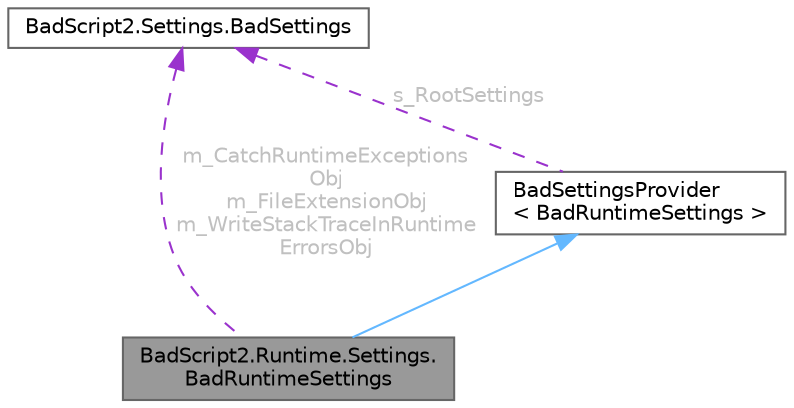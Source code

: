 digraph "BadScript2.Runtime.Settings.BadRuntimeSettings"
{
 // LATEX_PDF_SIZE
  bgcolor="transparent";
  edge [fontname=Helvetica,fontsize=10,labelfontname=Helvetica,labelfontsize=10];
  node [fontname=Helvetica,fontsize=10,shape=box,height=0.2,width=0.4];
  Node1 [id="Node000001",label="BadScript2.Runtime.Settings.\lBadRuntimeSettings",height=0.2,width=0.4,color="gray40", fillcolor="grey60", style="filled", fontcolor="black",tooltip="Provides runtime settings."];
  Node2 -> Node1 [id="edge1_Node000001_Node000002",dir="back",color="steelblue1",style="solid",tooltip=" "];
  Node2 [id="Node000002",label="BadSettingsProvider\l\< BadRuntimeSettings \>",height=0.2,width=0.4,color="gray40", fillcolor="white", style="filled",URL="$class_bad_script2_1_1_settings_1_1_bad_settings_provider.html",tooltip=" "];
  Node3 -> Node2 [id="edge2_Node000002_Node000003",dir="back",color="darkorchid3",style="dashed",tooltip=" ",label=" s_RootSettings",fontcolor="grey" ];
  Node3 [id="Node000003",label="BadScript2.Settings.BadSettings",height=0.2,width=0.4,color="gray40", fillcolor="white", style="filled",URL="$class_bad_script2_1_1_settings_1_1_bad_settings.html",tooltip="Public Api for the Settings System."];
  Node3 -> Node1 [id="edge3_Node000001_Node000003",dir="back",color="darkorchid3",style="dashed",tooltip=" ",label=" m_CatchRuntimeExceptions\lObj\nm_FileExtensionObj\nm_WriteStackTraceInRuntime\lErrorsObj",fontcolor="grey" ];
}
